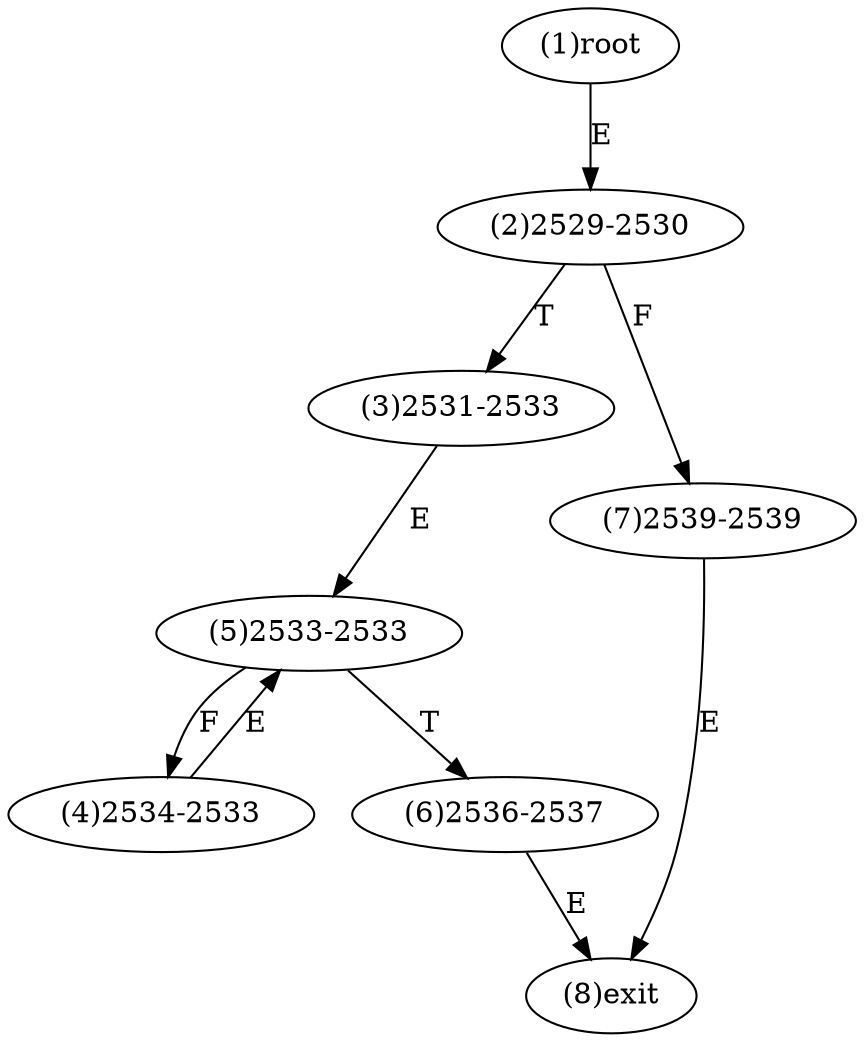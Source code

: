 digraph "" { 
1[ label="(1)root"];
2[ label="(2)2529-2530"];
3[ label="(3)2531-2533"];
4[ label="(4)2534-2533"];
5[ label="(5)2533-2533"];
6[ label="(6)2536-2537"];
7[ label="(7)2539-2539"];
8[ label="(8)exit"];
1->2[ label="E"];
2->7[ label="F"];
2->3[ label="T"];
3->5[ label="E"];
4->5[ label="E"];
5->4[ label="F"];
5->6[ label="T"];
6->8[ label="E"];
7->8[ label="E"];
}